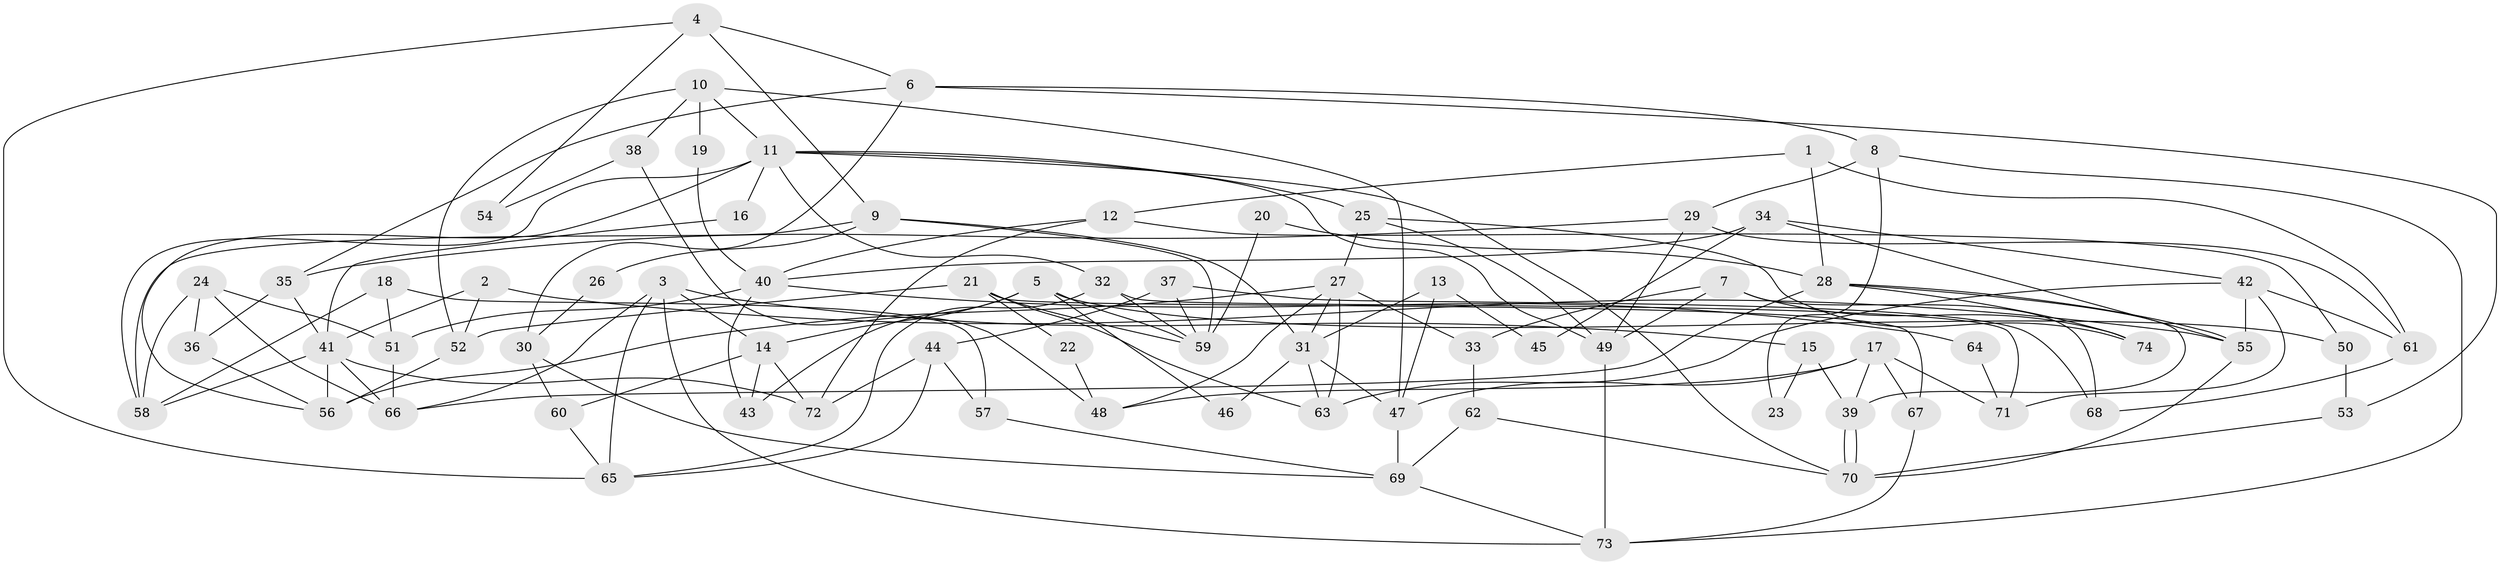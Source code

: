 // coarse degree distribution, {11: 0.034482758620689655, 6: 0.13793103448275862, 10: 0.10344827586206896, 7: 0.034482758620689655, 9: 0.034482758620689655, 18: 0.034482758620689655, 3: 0.13793103448275862, 2: 0.13793103448275862, 5: 0.1724137931034483, 4: 0.10344827586206896, 8: 0.06896551724137931}
// Generated by graph-tools (version 1.1) at 2025/18/03/04/25 18:18:37]
// undirected, 74 vertices, 148 edges
graph export_dot {
graph [start="1"]
  node [color=gray90,style=filled];
  1;
  2;
  3;
  4;
  5;
  6;
  7;
  8;
  9;
  10;
  11;
  12;
  13;
  14;
  15;
  16;
  17;
  18;
  19;
  20;
  21;
  22;
  23;
  24;
  25;
  26;
  27;
  28;
  29;
  30;
  31;
  32;
  33;
  34;
  35;
  36;
  37;
  38;
  39;
  40;
  41;
  42;
  43;
  44;
  45;
  46;
  47;
  48;
  49;
  50;
  51;
  52;
  53;
  54;
  55;
  56;
  57;
  58;
  59;
  60;
  61;
  62;
  63;
  64;
  65;
  66;
  67;
  68;
  69;
  70;
  71;
  72;
  73;
  74;
  1 -- 12;
  1 -- 28;
  1 -- 61;
  2 -- 55;
  2 -- 41;
  2 -- 52;
  3 -- 66;
  3 -- 65;
  3 -- 14;
  3 -- 15;
  3 -- 73;
  4 -- 6;
  4 -- 9;
  4 -- 54;
  4 -- 65;
  5 -- 59;
  5 -- 14;
  5 -- 43;
  5 -- 46;
  5 -- 50;
  6 -- 30;
  6 -- 35;
  6 -- 8;
  6 -- 53;
  7 -- 68;
  7 -- 74;
  7 -- 33;
  7 -- 49;
  8 -- 73;
  8 -- 23;
  8 -- 29;
  9 -- 31;
  9 -- 58;
  9 -- 26;
  9 -- 59;
  10 -- 52;
  10 -- 11;
  10 -- 19;
  10 -- 38;
  10 -- 47;
  11 -- 49;
  11 -- 56;
  11 -- 16;
  11 -- 25;
  11 -- 32;
  11 -- 58;
  11 -- 70;
  12 -- 50;
  12 -- 40;
  12 -- 72;
  13 -- 47;
  13 -- 31;
  13 -- 45;
  14 -- 72;
  14 -- 43;
  14 -- 60;
  15 -- 39;
  15 -- 23;
  16 -- 41;
  17 -- 71;
  17 -- 39;
  17 -- 47;
  17 -- 48;
  17 -- 67;
  18 -- 51;
  18 -- 58;
  18 -- 57;
  19 -- 40;
  20 -- 28;
  20 -- 59;
  21 -- 67;
  21 -- 63;
  21 -- 22;
  21 -- 52;
  21 -- 59;
  22 -- 48;
  24 -- 36;
  24 -- 66;
  24 -- 51;
  24 -- 58;
  25 -- 27;
  25 -- 49;
  25 -- 74;
  26 -- 30;
  27 -- 56;
  27 -- 33;
  27 -- 31;
  27 -- 48;
  27 -- 63;
  28 -- 66;
  28 -- 55;
  28 -- 39;
  28 -- 74;
  29 -- 49;
  29 -- 35;
  29 -- 61;
  30 -- 60;
  30 -- 69;
  31 -- 47;
  31 -- 46;
  31 -- 63;
  32 -- 59;
  32 -- 65;
  32 -- 71;
  33 -- 62;
  34 -- 42;
  34 -- 55;
  34 -- 40;
  34 -- 45;
  35 -- 41;
  35 -- 36;
  36 -- 56;
  37 -- 59;
  37 -- 44;
  37 -- 68;
  38 -- 48;
  38 -- 54;
  39 -- 70;
  39 -- 70;
  40 -- 43;
  40 -- 51;
  40 -- 64;
  41 -- 72;
  41 -- 58;
  41 -- 56;
  41 -- 66;
  42 -- 63;
  42 -- 61;
  42 -- 55;
  42 -- 71;
  44 -- 65;
  44 -- 57;
  44 -- 72;
  47 -- 69;
  49 -- 73;
  50 -- 53;
  51 -- 66;
  52 -- 56;
  53 -- 70;
  55 -- 70;
  57 -- 69;
  60 -- 65;
  61 -- 68;
  62 -- 69;
  62 -- 70;
  64 -- 71;
  67 -- 73;
  69 -- 73;
}
